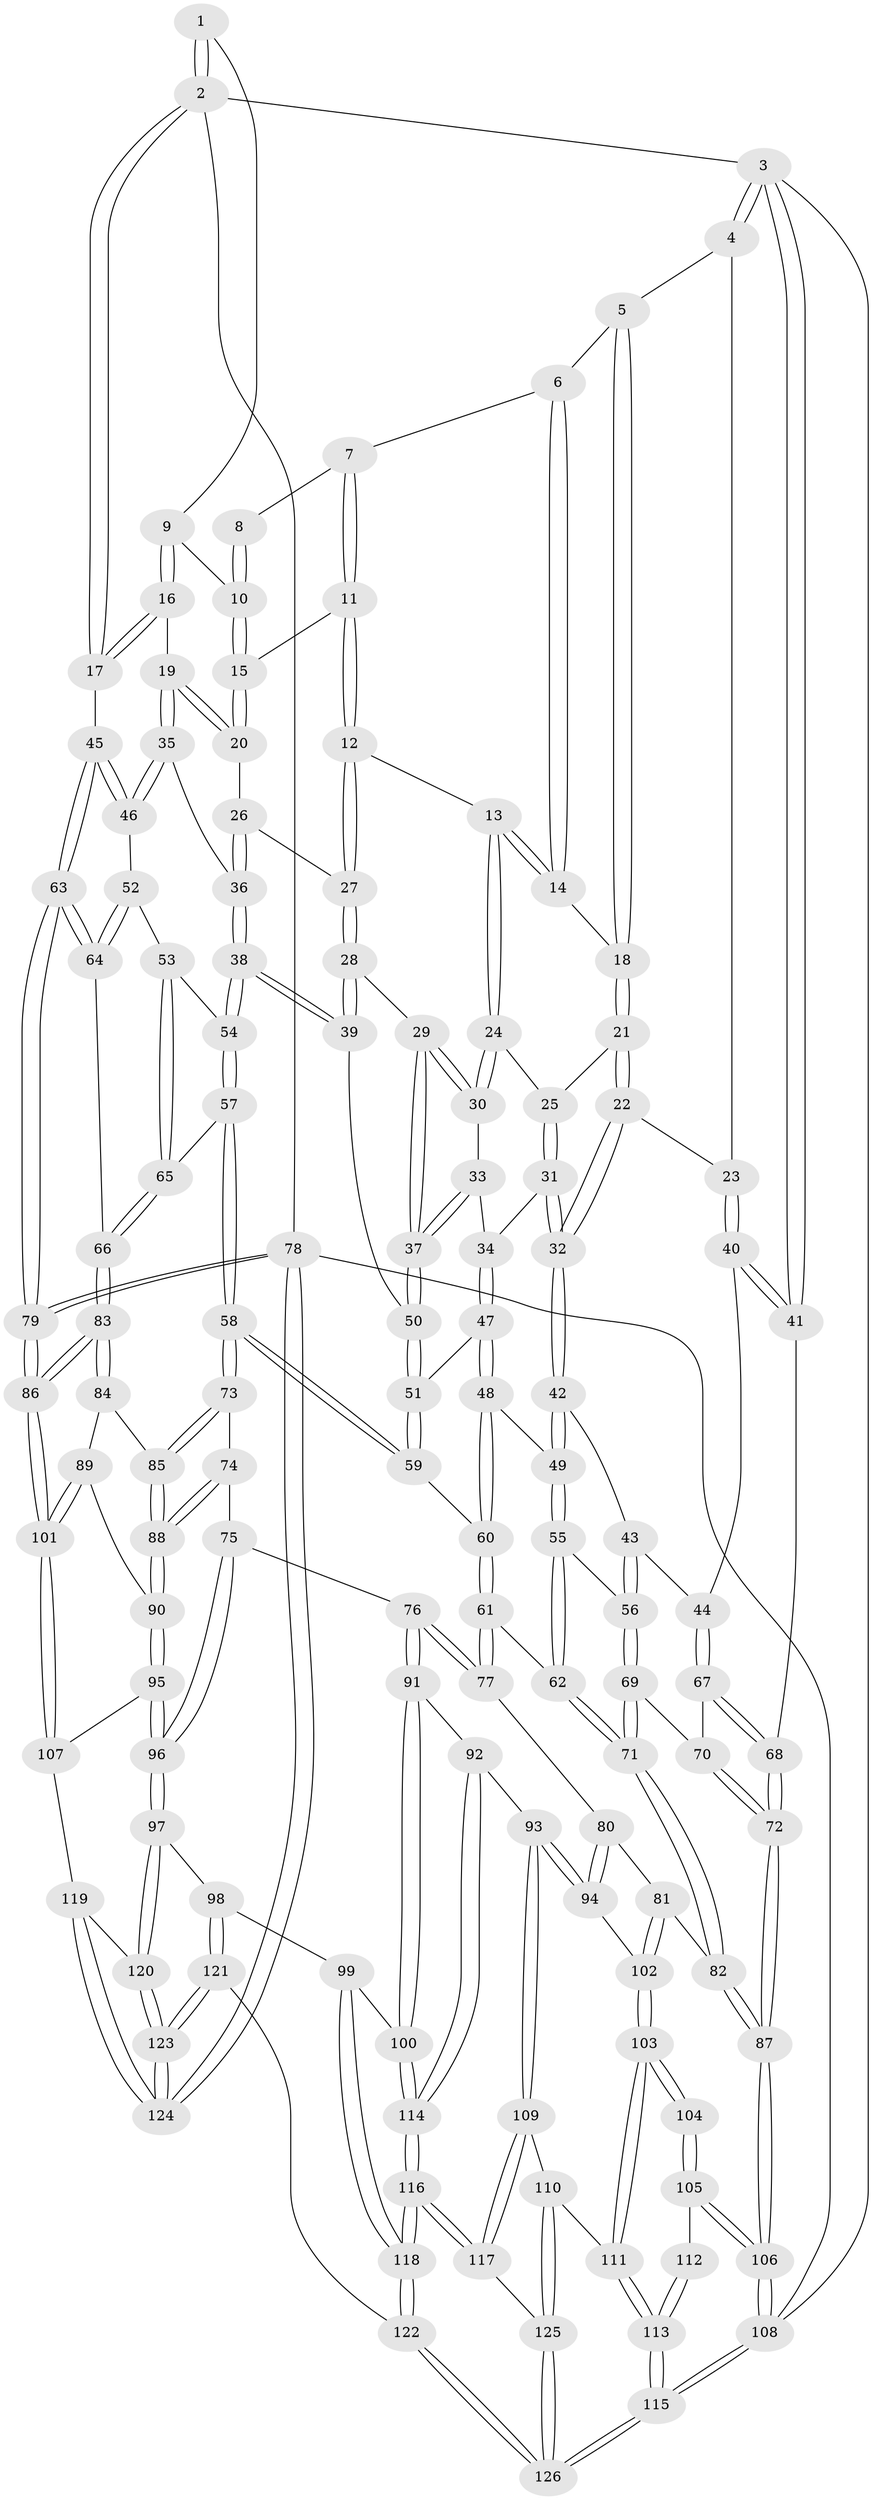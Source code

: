 // Generated by graph-tools (version 1.1) at 2025/27/03/09/25 03:27:04]
// undirected, 126 vertices, 312 edges
graph export_dot {
graph [start="1"]
  node [color=gray90,style=filled];
  1 [pos="+0.8557780127986863+0"];
  2 [pos="+1+0"];
  3 [pos="+0+0"];
  4 [pos="+0.0308692474383031+0"];
  5 [pos="+0.15334126196501913+0"];
  6 [pos="+0.5333917705696563+0"];
  7 [pos="+0.613651932404985+0"];
  8 [pos="+0.6685233401248307+0"];
  9 [pos="+0.860669817365983+0.023541451277326233"];
  10 [pos="+0.7599791849482334+0.08068540543653181"];
  11 [pos="+0.6193227516070121+0.1368257863503399"];
  12 [pos="+0.6105366835906704+0.1500367633985526"];
  13 [pos="+0.4975776789741593+0.14825871355670242"];
  14 [pos="+0.44995602935127205+0.09892989494081195"];
  15 [pos="+0.7538749748257627+0.10664279424722169"];
  16 [pos="+0.9689389606334607+0.19341550495097673"];
  17 [pos="+1+0.15492248986758986"];
  18 [pos="+0.39869697054981784+0.09914106258436607"];
  19 [pos="+0.9520563902104306+0.20134095228304721"];
  20 [pos="+0.8465565683141348+0.2029559413042444"];
  21 [pos="+0.3035338362556175+0.16850366933629235"];
  22 [pos="+0.19888958992740582+0.19495833981531893"];
  23 [pos="+0.19627188529550238+0.19437608090062616"];
  24 [pos="+0.4750936656326669+0.19944243146148083"];
  25 [pos="+0.40942217746929244+0.23318510796291148"];
  26 [pos="+0.7731996917864208+0.25672701564347433"];
  27 [pos="+0.642410558231157+0.24723191417367804"];
  28 [pos="+0.6322497191616537+0.2695771238787898"];
  29 [pos="+0.5885972156379395+0.30800284679363266"];
  30 [pos="+0.48457697822343127+0.23570026301670094"];
  31 [pos="+0.39234588170253487+0.3107207066172215"];
  32 [pos="+0.3306883186814735+0.32628707363103254"];
  33 [pos="+0.4705063920216916+0.3039804021182925"];
  34 [pos="+0.4325845617956058+0.3280595378444644"];
  35 [pos="+0.8911414715078233+0.3680782543187156"];
  36 [pos="+0.7749398952001596+0.3776147131757971"];
  37 [pos="+0.5740656296640644+0.3302424227218697"];
  38 [pos="+0.7429940751091999+0.41909369836753446"];
  39 [pos="+0.7168056880087668+0.4046651211046519"];
  40 [pos="+0.10077773058675087+0.3067671739308365"];
  41 [pos="+0+0.27417039485193423"];
  42 [pos="+0.31831086333984554+0.4172676111119512"];
  43 [pos="+0.31135153352215206+0.42096321695402644"];
  44 [pos="+0.13515758687082544+0.4215540536165186"];
  45 [pos="+1+0.40102935006526536"];
  46 [pos="+0.9044722835688934+0.4021402527509454"];
  47 [pos="+0.46615228892058597+0.4197929687350642"];
  48 [pos="+0.4205504402292417+0.4535947937067547"];
  49 [pos="+0.3777420125093467+0.4488606391554573"];
  50 [pos="+0.5599872321803777+0.4122029564662793"];
  51 [pos="+0.5520860912003664+0.424220146806701"];
  52 [pos="+0.898577487371928+0.47338133757564355"];
  53 [pos="+0.8672857492667556+0.48485893048691603"];
  54 [pos="+0.7443947897416826+0.4296804474057853"];
  55 [pos="+0.34721473002372005+0.5349797540866605"];
  56 [pos="+0.2813390594035261+0.53268005771402"];
  57 [pos="+0.682883341246307+0.5839761999101624"];
  58 [pos="+0.6726277201631242+0.592904662271384"];
  59 [pos="+0.5863855437166459+0.5322733177953266"];
  60 [pos="+0.4479049632619254+0.5796855365626051"];
  61 [pos="+0.4216589063244772+0.6182600231231119"];
  62 [pos="+0.4150022234247957+0.6161333454802632"];
  63 [pos="+1+0.519332844948557"];
  64 [pos="+1+0.5442860497330902"];
  65 [pos="+0.8238036086166619+0.5697469980022997"];
  66 [pos="+0.9049246304208918+0.6397419178652604"];
  67 [pos="+0.13501029791784191+0.4223215770394359"];
  68 [pos="+0+0.6134380669923903"];
  69 [pos="+0.19565056018666013+0.6096296702759378"];
  70 [pos="+0.15189328000861152+0.4978286242131875"];
  71 [pos="+0.19513452257184385+0.6243955884090918"];
  72 [pos="+0+0.671947362568428"];
  73 [pos="+0.6725212162392028+0.5949756493421239"];
  74 [pos="+0.6425513193306694+0.6456641025718929"];
  75 [pos="+0.5200568922623087+0.7187023502770327"];
  76 [pos="+0.4774528752058027+0.7184225657563719"];
  77 [pos="+0.4401210807189181+0.6869659536854532"];
  78 [pos="+1+1"];
  79 [pos="+1+1"];
  80 [pos="+0.395728010797911+0.7102621760670319"];
  81 [pos="+0.1922034924143278+0.7050969455495304"];
  82 [pos="+0.17398436510657023+0.6722080351465144"];
  83 [pos="+0.8878893992435983+0.7461331945377807"];
  84 [pos="+0.7974782429307836+0.7122006117338098"];
  85 [pos="+0.7890168990684737+0.7061558910549833"];
  86 [pos="+0.955030826545923+0.8792730902979066"];
  87 [pos="+0+0.7095273342689221"];
  88 [pos="+0.6710119129710299+0.7764980296984114"];
  89 [pos="+0.7227347557696504+0.7910806933443639"];
  90 [pos="+0.6714536792981967+0.7856300919421298"];
  91 [pos="+0.44531974833838667+0.851638291482177"];
  92 [pos="+0.44524186851691416+0.8516855907686807"];
  93 [pos="+0.3148067036311238+0.8451024335964115"];
  94 [pos="+0.30982561146506526+0.8388214062065347"];
  95 [pos="+0.6231516886954919+0.8630325182628198"];
  96 [pos="+0.6203862247583997+0.8648301754806923"];
  97 [pos="+0.6193649776831036+0.8667130703039143"];
  98 [pos="+0.5654396025165267+0.8874741968793995"];
  99 [pos="+0.5541118623466729+0.8876839037322308"];
  100 [pos="+0.5297186004726563+0.8849875594686957"];
  101 [pos="+0.8274963372993823+0.8717499078186792"];
  102 [pos="+0.2127008411005268+0.7830009895172055"];
  103 [pos="+0.15183989939389575+0.8746484337399001"];
  104 [pos="+0.09090933663992024+0.863706131957745"];
  105 [pos="+0+0.8178583483066505"];
  106 [pos="+0+0.7327912603586729"];
  107 [pos="+0.7837399996491982+0.8813819304058963"];
  108 [pos="+0+1"];
  109 [pos="+0.31112338515676646+0.9011407927541355"];
  110 [pos="+0.21519625367685521+0.9323044304234823"];
  111 [pos="+0.1529911751233115+0.8892793860163108"];
  112 [pos="+0.05656721606915003+0.9219013484560918"];
  113 [pos="+0.04707269635133241+1"];
  114 [pos="+0.39702872637243614+1"];
  115 [pos="+0+1"];
  116 [pos="+0.3875056522513669+1"];
  117 [pos="+0.31489953995843073+0.9190910169316221"];
  118 [pos="+0.38897174004759844+1"];
  119 [pos="+0.7226324757073606+0.9447912642627483"];
  120 [pos="+0.6496872737939029+0.9466906298079475"];
  121 [pos="+0.5215222222868946+1"];
  122 [pos="+0.38867571825756797+1"];
  123 [pos="+0.636844140703188+1"];
  124 [pos="+0.9406473321945958+1"];
  125 [pos="+0.2272046181222689+0.9615764000229693"];
  126 [pos="+0.2684174410852277+1"];
  1 -- 2;
  1 -- 2;
  1 -- 9;
  2 -- 3;
  2 -- 17;
  2 -- 17;
  2 -- 78;
  3 -- 4;
  3 -- 4;
  3 -- 41;
  3 -- 41;
  3 -- 108;
  4 -- 5;
  4 -- 23;
  5 -- 6;
  5 -- 18;
  5 -- 18;
  6 -- 7;
  6 -- 14;
  6 -- 14;
  7 -- 8;
  7 -- 11;
  7 -- 11;
  8 -- 10;
  8 -- 10;
  9 -- 10;
  9 -- 16;
  9 -- 16;
  10 -- 15;
  10 -- 15;
  11 -- 12;
  11 -- 12;
  11 -- 15;
  12 -- 13;
  12 -- 27;
  12 -- 27;
  13 -- 14;
  13 -- 14;
  13 -- 24;
  13 -- 24;
  14 -- 18;
  15 -- 20;
  15 -- 20;
  16 -- 17;
  16 -- 17;
  16 -- 19;
  17 -- 45;
  18 -- 21;
  18 -- 21;
  19 -- 20;
  19 -- 20;
  19 -- 35;
  19 -- 35;
  20 -- 26;
  21 -- 22;
  21 -- 22;
  21 -- 25;
  22 -- 23;
  22 -- 32;
  22 -- 32;
  23 -- 40;
  23 -- 40;
  24 -- 25;
  24 -- 30;
  24 -- 30;
  25 -- 31;
  25 -- 31;
  26 -- 27;
  26 -- 36;
  26 -- 36;
  27 -- 28;
  27 -- 28;
  28 -- 29;
  28 -- 39;
  28 -- 39;
  29 -- 30;
  29 -- 30;
  29 -- 37;
  29 -- 37;
  30 -- 33;
  31 -- 32;
  31 -- 32;
  31 -- 34;
  32 -- 42;
  32 -- 42;
  33 -- 34;
  33 -- 37;
  33 -- 37;
  34 -- 47;
  34 -- 47;
  35 -- 36;
  35 -- 46;
  35 -- 46;
  36 -- 38;
  36 -- 38;
  37 -- 50;
  37 -- 50;
  38 -- 39;
  38 -- 39;
  38 -- 54;
  38 -- 54;
  39 -- 50;
  40 -- 41;
  40 -- 41;
  40 -- 44;
  41 -- 68;
  42 -- 43;
  42 -- 49;
  42 -- 49;
  43 -- 44;
  43 -- 56;
  43 -- 56;
  44 -- 67;
  44 -- 67;
  45 -- 46;
  45 -- 46;
  45 -- 63;
  45 -- 63;
  46 -- 52;
  47 -- 48;
  47 -- 48;
  47 -- 51;
  48 -- 49;
  48 -- 60;
  48 -- 60;
  49 -- 55;
  49 -- 55;
  50 -- 51;
  50 -- 51;
  51 -- 59;
  51 -- 59;
  52 -- 53;
  52 -- 64;
  52 -- 64;
  53 -- 54;
  53 -- 65;
  53 -- 65;
  54 -- 57;
  54 -- 57;
  55 -- 56;
  55 -- 62;
  55 -- 62;
  56 -- 69;
  56 -- 69;
  57 -- 58;
  57 -- 58;
  57 -- 65;
  58 -- 59;
  58 -- 59;
  58 -- 73;
  58 -- 73;
  59 -- 60;
  60 -- 61;
  60 -- 61;
  61 -- 62;
  61 -- 77;
  61 -- 77;
  62 -- 71;
  62 -- 71;
  63 -- 64;
  63 -- 64;
  63 -- 79;
  63 -- 79;
  64 -- 66;
  65 -- 66;
  65 -- 66;
  66 -- 83;
  66 -- 83;
  67 -- 68;
  67 -- 68;
  67 -- 70;
  68 -- 72;
  68 -- 72;
  69 -- 70;
  69 -- 71;
  69 -- 71;
  70 -- 72;
  70 -- 72;
  71 -- 82;
  71 -- 82;
  72 -- 87;
  72 -- 87;
  73 -- 74;
  73 -- 85;
  73 -- 85;
  74 -- 75;
  74 -- 88;
  74 -- 88;
  75 -- 76;
  75 -- 96;
  75 -- 96;
  76 -- 77;
  76 -- 77;
  76 -- 91;
  76 -- 91;
  77 -- 80;
  78 -- 79;
  78 -- 79;
  78 -- 124;
  78 -- 124;
  78 -- 108;
  79 -- 86;
  79 -- 86;
  80 -- 81;
  80 -- 94;
  80 -- 94;
  81 -- 82;
  81 -- 102;
  81 -- 102;
  82 -- 87;
  82 -- 87;
  83 -- 84;
  83 -- 84;
  83 -- 86;
  83 -- 86;
  84 -- 85;
  84 -- 89;
  85 -- 88;
  85 -- 88;
  86 -- 101;
  86 -- 101;
  87 -- 106;
  87 -- 106;
  88 -- 90;
  88 -- 90;
  89 -- 90;
  89 -- 101;
  89 -- 101;
  90 -- 95;
  90 -- 95;
  91 -- 92;
  91 -- 100;
  91 -- 100;
  92 -- 93;
  92 -- 114;
  92 -- 114;
  93 -- 94;
  93 -- 94;
  93 -- 109;
  93 -- 109;
  94 -- 102;
  95 -- 96;
  95 -- 96;
  95 -- 107;
  96 -- 97;
  96 -- 97;
  97 -- 98;
  97 -- 120;
  97 -- 120;
  98 -- 99;
  98 -- 121;
  98 -- 121;
  99 -- 100;
  99 -- 118;
  99 -- 118;
  100 -- 114;
  100 -- 114;
  101 -- 107;
  101 -- 107;
  102 -- 103;
  102 -- 103;
  103 -- 104;
  103 -- 104;
  103 -- 111;
  103 -- 111;
  104 -- 105;
  104 -- 105;
  105 -- 106;
  105 -- 106;
  105 -- 112;
  106 -- 108;
  106 -- 108;
  107 -- 119;
  108 -- 115;
  108 -- 115;
  109 -- 110;
  109 -- 117;
  109 -- 117;
  110 -- 111;
  110 -- 125;
  110 -- 125;
  111 -- 113;
  111 -- 113;
  112 -- 113;
  112 -- 113;
  113 -- 115;
  113 -- 115;
  114 -- 116;
  114 -- 116;
  115 -- 126;
  115 -- 126;
  116 -- 117;
  116 -- 117;
  116 -- 118;
  116 -- 118;
  117 -- 125;
  118 -- 122;
  118 -- 122;
  119 -- 120;
  119 -- 124;
  119 -- 124;
  120 -- 123;
  120 -- 123;
  121 -- 122;
  121 -- 123;
  121 -- 123;
  122 -- 126;
  122 -- 126;
  123 -- 124;
  123 -- 124;
  125 -- 126;
  125 -- 126;
}

